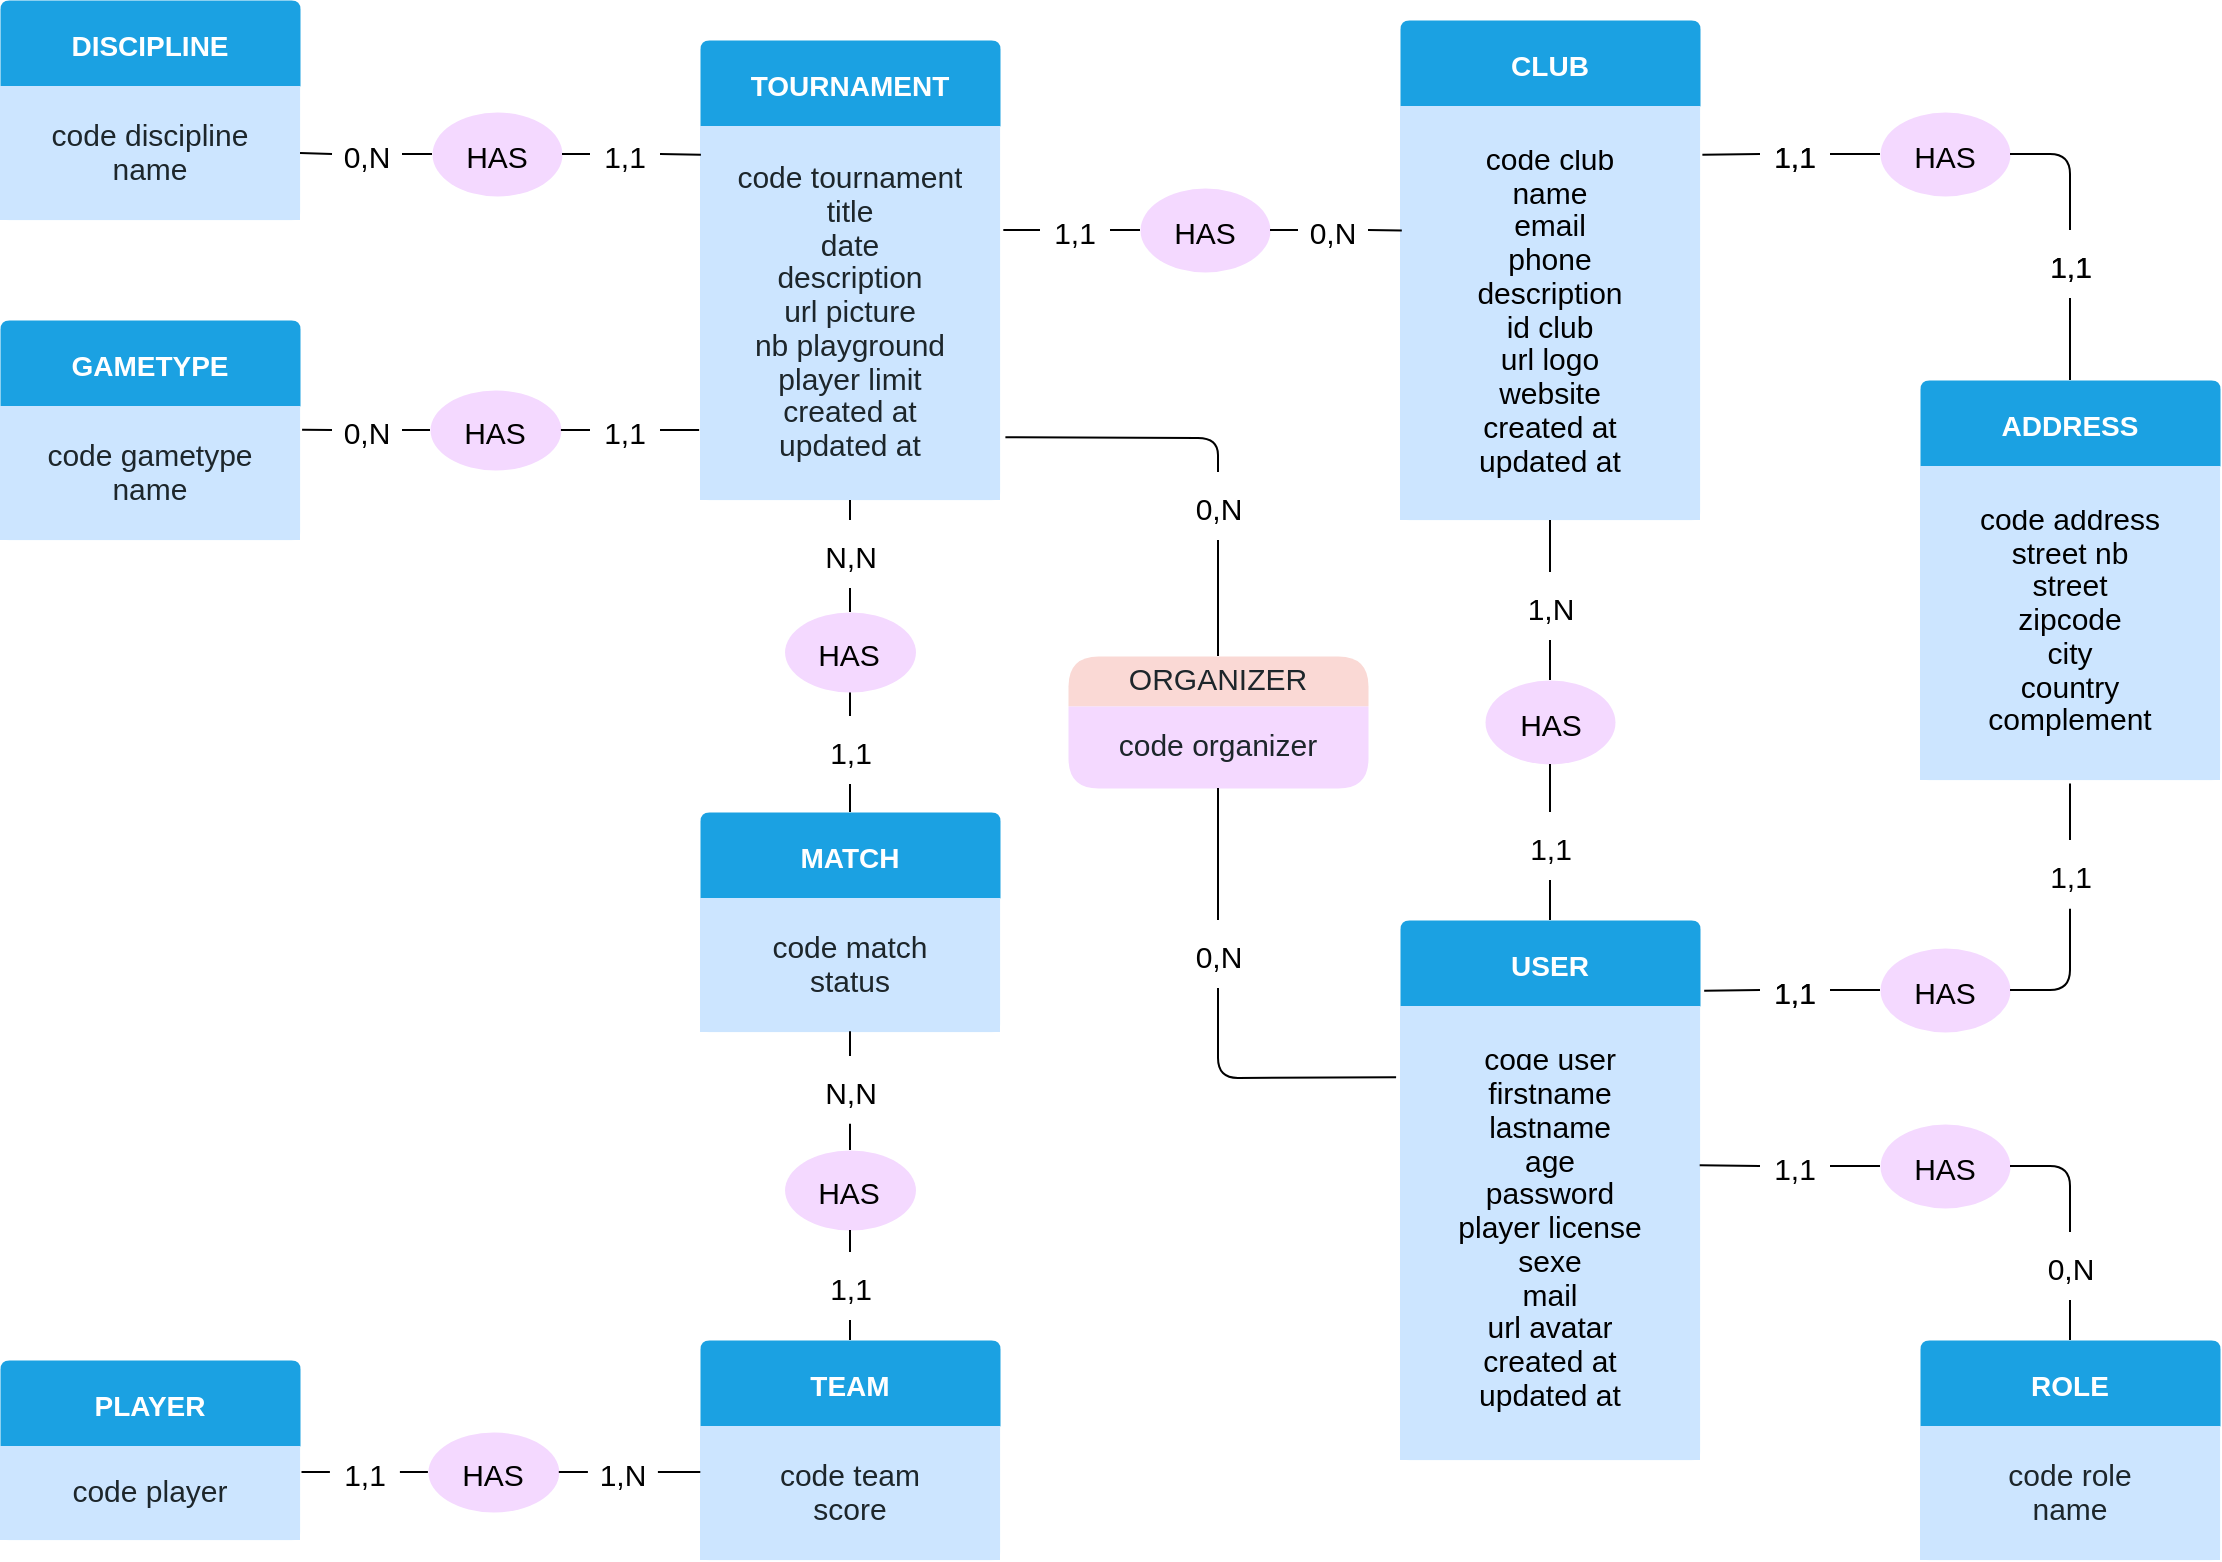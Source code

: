 <mxfile>
    <diagram id="q14IiLRXBmb8PRQ_uYk1" name="Page-1">
        <mxGraphModel dx="990" dy="567" grid="0" gridSize="10" guides="1" tooltips="1" connect="1" arrows="1" fold="1" page="1" pageScale="1" pageWidth="1169" pageHeight="827" background="#ffffff" math="0" shadow="0">
            <root>
                <mxCell id="0"/>
                <mxCell id="1" parent="0"/>
                <mxCell id="17" value="&lt;font style=&quot;font-size: 14px&quot;&gt;TOURNAMENT&lt;/font&gt;" style="html=1;overflow=block;blockSpacing=1;swimlane;childLayout=stackLayout;horizontal=1;horizontalStack=0;resizeParent=1;resizeParentMax=0;resizeLast=0;collapsible=0;marginBottom=0;swimlaneFillColor=#F5FBFF;startSize=43;whiteSpace=wrap;fontSize=18.5;fontStyle=1;align=center;spacing=0;strokeOpacity=100;rounded=1;absoluteArcSize=1;arcSize=9;strokeWidth=2.3;fillColor=#1ba1e2;fontColor=#ffffff;strokeColor=none;" parent="1" vertex="1">
                    <mxGeometry x="380" y="44" width="150" height="230" as="geometry"/>
                </mxCell>
                <mxCell id="18" value="&lt;div style=&quot;display: flex ; justify-content: center ; align-items: baseline ; line-height: 1.25 ; margin-top: -2px ; font-size: 15px&quot;&gt;&lt;span style=&quot;color: rgb(29 , 38 , 43)&quot;&gt;&lt;font style=&quot;font-size: 15px&quot;&gt;code tournament&lt;br&gt;&lt;/font&gt;&lt;/span&gt;&lt;/div&gt;&lt;div style=&quot;display: flex ; justify-content: center ; align-items: baseline ; line-height: 1.25 ; margin-top: -2px ; font-size: 15px&quot;&gt;&lt;span&gt;&lt;span style=&quot;color: rgb(29 , 38 , 43)&quot;&gt;&lt;font style=&quot;font-size: 15px&quot;&gt;title&lt;br&gt;&lt;/font&gt;&lt;/span&gt;&lt;/span&gt;&lt;/div&gt;&lt;div style=&quot;display: flex ; justify-content: center ; align-items: baseline ; line-height: 1.25 ; margin-top: -2px ; font-size: 15px&quot;&gt;&lt;span&gt;&lt;span style=&quot;color: rgb(29 , 38 , 43)&quot;&gt;&lt;font style=&quot;font-size: 15px&quot;&gt;date&lt;br&gt;&lt;/font&gt;&lt;/span&gt;&lt;/span&gt;&lt;/div&gt;&lt;div style=&quot;display: flex ; justify-content: center ; align-items: baseline ; line-height: 1.25 ; margin-top: -2px ; font-size: 15px&quot;&gt;&lt;span&gt;&lt;span style=&quot;color: rgb(29 , 38 , 43)&quot;&gt;&lt;font style=&quot;font-size: 15px&quot;&gt;description&lt;br&gt;&lt;/font&gt;&lt;/span&gt;&lt;/span&gt;&lt;/div&gt;&lt;div style=&quot;display: flex ; justify-content: center ; align-items: baseline ; line-height: 1.25 ; margin-top: -2px ; font-size: 15px&quot;&gt;&lt;span&gt;&lt;span style=&quot;color: rgb(29 , 38 , 43)&quot;&gt;&lt;font style=&quot;font-size: 15px&quot;&gt;url picture&lt;br&gt;&lt;/font&gt;&lt;/span&gt;&lt;/span&gt;&lt;/div&gt;&lt;div style=&quot;display: flex ; justify-content: center ; align-items: baseline ; line-height: 1.25 ; margin-top: -2px ; font-size: 15px&quot;&gt;&lt;span&gt;&lt;span style=&quot;color: rgb(29 , 38 , 43)&quot;&gt;&lt;font style=&quot;font-size: 15px&quot;&gt;nb playground&lt;br&gt;&lt;/font&gt;&lt;/span&gt;&lt;/span&gt;&lt;/div&gt;&lt;div style=&quot;display: flex ; justify-content: center ; align-items: baseline ; line-height: 1.25 ; margin-top: -2px ; font-size: 15px&quot;&gt;&lt;span&gt;&lt;span style=&quot;color: rgb(29 , 38 , 43)&quot;&gt;&lt;font style=&quot;font-size: 15px&quot;&gt;player limit&lt;br&gt;&lt;/font&gt;&lt;/span&gt;&lt;/span&gt;&lt;/div&gt;&lt;div style=&quot;display: flex ; justify-content: center ; align-items: baseline ; line-height: 1.25 ; margin-top: -2px ; font-size: 15px&quot;&gt;&lt;span&gt;&lt;span style=&quot;color: rgb(29 , 38 , 43)&quot;&gt;&lt;font style=&quot;font-size: 15px&quot;&gt;created at&lt;br&gt;&lt;/font&gt;&lt;/span&gt;&lt;/span&gt;&lt;/div&gt;&lt;div style=&quot;display: flex ; justify-content: center ; align-items: baseline ; line-height: 1.25 ; margin-top: -2px ; font-size: 15px&quot;&gt;&lt;span style=&quot;color: rgb(29 , 38 , 43)&quot;&gt;&lt;font style=&quot;font-size: 15px&quot;&gt;updated at&lt;/font&gt;&lt;/span&gt;&lt;/div&gt;" style="part=1;html=1;resizeHeight=0;verticalAlign=middle;spacingLeft=4;spacingRight=4;overflow=hidden;rotatable=0;points=[[0,0.5],[1,0.5]];portConstraint=eastwest;swimlaneFillColor=#F5FBFF;strokeOpacity=100;whiteSpace=wrap;fontSize=19.3;align=center;fillColor=#cce5ff;strokeColor=none;" parent="17" vertex="1">
                    <mxGeometry y="43" width="150" height="187" as="geometry"/>
                </mxCell>
                <mxCell id="23" value="&lt;font style=&quot;font-size: 14px&quot;&gt;CLUB&lt;/font&gt;" style="html=1;overflow=block;blockSpacing=1;swimlane;childLayout=stackLayout;horizontal=1;horizontalStack=0;resizeParent=1;resizeParentMax=0;resizeLast=0;collapsible=0;marginBottom=0;swimlaneFillColor=#F5FBFF;startSize=43;whiteSpace=wrap;fontSize=18.5;fontStyle=1;align=center;spacing=0;strokeOpacity=100;rounded=1;absoluteArcSize=1;arcSize=9;strokeWidth=2.3;fillColor=#1ba1e2;fontColor=#ffffff;strokeColor=none;" parent="1" vertex="1">
                    <mxGeometry x="730" y="34" width="150" height="250" as="geometry"/>
                </mxCell>
                <mxCell id="24" value="&lt;div style=&quot;display: flex ; justify-content: center ; align-items: baseline ; line-height: 1.25 ; margin-top: -2px ; font-size: 15px&quot;&gt;&lt;span style=&quot;color: rgb(29 , 38 , 43)&quot;&gt;&lt;div style=&quot;color: rgb(240 , 240 , 240) ; display: flex ; justify-content: center ; align-items: baseline ; line-height: 1.25 ; margin-top: -2px&quot;&gt;&lt;span style=&quot;color: rgb(0 , 0 , 0)&quot;&gt;code club&lt;br&gt;&lt;/span&gt;&lt;/div&gt;&lt;div style=&quot;color: rgb(240 , 240 , 240) ; display: flex ; justify-content: center ; align-items: baseline ; line-height: 1.25 ; margin-top: -2px&quot;&gt;&lt;span style=&quot;color: rgb(0 , 0 , 0)&quot;&gt;name&lt;br&gt;&lt;/span&gt;&lt;/div&gt;&lt;div style=&quot;color: rgb(240 , 240 , 240) ; display: flex ; justify-content: center ; align-items: baseline ; line-height: 1.25 ; margin-top: -2px&quot;&gt;&lt;span style=&quot;color: rgb(0 , 0 , 0)&quot;&gt;email&lt;br&gt;&lt;/span&gt;&lt;/div&gt;&lt;div style=&quot;color: rgb(240 , 240 , 240) ; display: flex ; justify-content: center ; align-items: baseline ; line-height: 1.25 ; margin-top: -2px&quot;&gt;&lt;span style=&quot;color: rgb(0 , 0 , 0)&quot;&gt;phone&lt;br&gt;&lt;/span&gt;&lt;/div&gt;&lt;div style=&quot;color: rgb(240 , 240 , 240) ; display: flex ; justify-content: center ; align-items: baseline ; line-height: 1.25 ; margin-top: -2px&quot;&gt;&lt;span style=&quot;color: rgb(0 , 0 , 0)&quot;&gt;description&lt;br&gt;&lt;/span&gt;&lt;/div&gt;&lt;div style=&quot;color: rgb(240 , 240 , 240) ; display: flex ; justify-content: center ; align-items: baseline ; line-height: 1.25 ; margin-top: -2px&quot;&gt;&lt;span style=&quot;color: rgb(0 , 0 , 0)&quot;&gt;id club&lt;br&gt;&lt;/span&gt;&lt;/div&gt;&lt;div style=&quot;color: rgb(240 , 240 , 240) ; display: flex ; justify-content: center ; align-items: baseline ; line-height: 1.25 ; margin-top: -2px&quot;&gt;&lt;span style=&quot;color: rgb(0 , 0 , 0)&quot;&gt;url logo&lt;br&gt;&lt;/span&gt;&lt;/div&gt;&lt;div style=&quot;color: rgb(240 , 240 , 240) ; display: flex ; justify-content: center ; align-items: baseline ; line-height: 1.25 ; margin-top: -2px&quot;&gt;&lt;span style=&quot;color: rgb(0 , 0 , 0)&quot;&gt;website&lt;br&gt;&lt;/span&gt;&lt;/div&gt;&lt;div style=&quot;color: rgb(240 , 240 , 240) ; display: flex ; justify-content: center ; align-items: baseline ; line-height: 1.25 ; margin-top: -2px&quot;&gt;&lt;span style=&quot;color: rgb(0 , 0 , 0)&quot;&gt;created at&lt;br&gt;&lt;/span&gt;&lt;/div&gt;&lt;div style=&quot;color: rgb(240 , 240 , 240) ; display: flex ; justify-content: center ; align-items: baseline ; line-height: 1.25 ; margin-top: -2px&quot;&gt;&lt;span style=&quot;font-size: 15px ; color: rgb(0 , 0 , 0)&quot;&gt;updated at&lt;/span&gt;&lt;/div&gt;&lt;/span&gt;&lt;/div&gt;" style="part=1;html=1;resizeHeight=0;verticalAlign=middle;spacingLeft=4;spacingRight=4;overflow=hidden;rotatable=0;points=[[0,0.5],[1,0.5]];portConstraint=eastwest;swimlaneFillColor=#F5FBFF;strokeOpacity=100;whiteSpace=wrap;fontSize=19.3;align=center;fillColor=#cce5ff;strokeColor=none;" parent="23" vertex="1">
                    <mxGeometry y="43" width="150" height="207" as="geometry"/>
                </mxCell>
                <mxCell id="84" style="edgeStyle=none;html=1;exitX=0.5;exitY=0;exitDx=0;exitDy=0;entryX=0.5;entryY=1.011;entryDx=0;entryDy=0;entryPerimeter=0;fontSize=15;fontColor=#000000;endArrow=none;endFill=0;strokeColor=#000000;startArrow=none;" parent="1" source="89" target="32" edge="1">
                    <mxGeometry relative="1" as="geometry">
                        <Array as="points"/>
                    </mxGeometry>
                </mxCell>
                <mxCell id="27" value="&lt;font style=&quot;font-size: 14px&quot;&gt;USER&lt;/font&gt;" style="html=1;overflow=block;blockSpacing=1;swimlane;childLayout=stackLayout;horizontal=1;horizontalStack=0;resizeParent=1;resizeParentMax=0;resizeLast=0;collapsible=0;marginBottom=0;swimlaneFillColor=#F5FBFF;startSize=43;whiteSpace=wrap;fontSize=18.5;fontStyle=1;align=center;spacing=0;strokeOpacity=100;rounded=1;absoluteArcSize=1;arcSize=9;strokeWidth=2.3;fillColor=#1ba1e2;fontColor=#ffffff;strokeColor=none;verticalAlign=middle;" parent="1" vertex="1">
                    <mxGeometry x="730" y="484" width="150" height="270" as="geometry"/>
                </mxCell>
                <mxCell id="28" value="&lt;div style=&quot;display: flex ; justify-content: center ; align-items: baseline ; line-height: 1.25 ; margin-top: -2px ; font-size: 15px&quot;&gt;&lt;span style=&quot;color: rgb(29 , 38 , 43)&quot;&gt;&lt;div style=&quot;color: rgb(240 , 240 , 240) ; display: flex ; justify-content: center ; align-items: baseline ; line-height: 1.25 ; margin-top: -2px&quot;&gt;&lt;span style=&quot;color: rgb(0 , 0 , 0)&quot;&gt;&lt;div style=&quot;color: rgb(240 , 240 , 240) ; display: flex ; justify-content: center ; align-items: baseline ; line-height: 1.25 ; margin-top: -2px&quot;&gt;&lt;span style=&quot;color: rgb(0 , 0 , 0)&quot;&gt;code user&lt;br&gt;&lt;/span&gt;&lt;/div&gt;&lt;div style=&quot;color: rgb(240 , 240 , 240) ; display: flex ; justify-content: center ; align-items: baseline ; line-height: 1.25 ; margin-top: -2px&quot;&gt;&lt;span style=&quot;color: rgb(0 , 0 , 0)&quot;&gt;firstname&lt;br&gt;&lt;/span&gt;&lt;/div&gt;&lt;div style=&quot;color: rgb(240 , 240 , 240) ; display: flex ; justify-content: center ; align-items: baseline ; line-height: 1.25 ; margin-top: -2px&quot;&gt;&lt;span style=&quot;color: rgb(0 , 0 , 0)&quot;&gt;lastname&lt;br&gt;&lt;/span&gt;&lt;/div&gt;&lt;div style=&quot;color: rgb(240 , 240 , 240) ; display: flex ; justify-content: center ; align-items: baseline ; line-height: 1.25 ; margin-top: -2px&quot;&gt;&lt;span style=&quot;color: rgb(0 , 0 , 0)&quot;&gt;age&lt;br&gt;&lt;/span&gt;&lt;/div&gt;&lt;div style=&quot;color: rgb(240 , 240 , 240) ; display: flex ; justify-content: center ; align-items: baseline ; line-height: 1.25 ; margin-top: -2px&quot;&gt;&lt;span style=&quot;color: rgb(0 , 0 , 0)&quot;&gt;password&lt;br&gt;&lt;/span&gt;&lt;/div&gt;&lt;div style=&quot;color: rgb(240 , 240 , 240) ; display: flex ; justify-content: center ; align-items: baseline ; line-height: 1.25 ; margin-top: -2px&quot;&gt;&lt;span style=&quot;color: rgb(0 , 0 , 0)&quot;&gt;player license&lt;br&gt;&lt;/span&gt;&lt;/div&gt;&lt;div style=&quot;color: rgb(240 , 240 , 240) ; display: flex ; justify-content: center ; align-items: baseline ; line-height: 1.25 ; margin-top: -2px&quot;&gt;&lt;span style=&quot;color: rgb(0 , 0 , 0)&quot;&gt;sexe&lt;br&gt;&lt;/span&gt;&lt;/div&gt;&lt;div style=&quot;color: rgb(240 , 240 , 240) ; display: flex ; justify-content: center ; align-items: baseline ; line-height: 1.25 ; margin-top: -2px&quot;&gt;&lt;span style=&quot;color: rgb(0 , 0 , 0)&quot;&gt;mail&lt;br&gt;&lt;/span&gt;&lt;/div&gt;&lt;div style=&quot;color: rgb(240 , 240 , 240) ; display: flex ; justify-content: center ; align-items: baseline ; line-height: 1.25 ; margin-top: -2px&quot;&gt;&lt;span style=&quot;color: rgb(0 , 0 , 0)&quot;&gt;url avatar&lt;br&gt;&lt;/span&gt;&lt;/div&gt;&lt;div style=&quot;color: rgb(240 , 240 , 240) ; display: flex ; justify-content: center ; align-items: baseline ; line-height: 1.25 ; margin-top: -2px&quot;&gt;&lt;span style=&quot;color: rgb(0 , 0 , 0)&quot;&gt;created at&lt;br&gt;&lt;/span&gt;&lt;/div&gt;&lt;div style=&quot;color: rgb(240 , 240 , 240) ; display: flex ; justify-content: center ; align-items: baseline ; line-height: 1.25 ; margin-top: -2px&quot;&gt;&lt;span style=&quot;color: rgb(0 , 0 , 0)&quot;&gt;updated at&lt;/span&gt;&lt;/div&gt;&lt;/span&gt;&lt;/div&gt;&lt;/span&gt;&lt;/div&gt;" style="part=1;html=1;resizeHeight=0;verticalAlign=middle;spacingLeft=4;spacingRight=4;overflow=hidden;rotatable=0;points=[[0,0.5],[1,0.5]];portConstraint=eastwest;swimlaneFillColor=#F5FBFF;strokeOpacity=100;whiteSpace=wrap;fontSize=19.3;align=center;fillColor=#cce5ff;strokeColor=none;" parent="27" vertex="1">
                    <mxGeometry y="43" width="150" height="227" as="geometry"/>
                </mxCell>
                <mxCell id="33" value="&lt;font style=&quot;font-size: 14px&quot;&gt;GAMETYPE&lt;/font&gt;" style="html=1;overflow=block;blockSpacing=1;swimlane;childLayout=stackLayout;horizontal=1;horizontalStack=0;resizeParent=1;resizeParentMax=0;resizeLast=0;collapsible=0;marginBottom=0;swimlaneFillColor=#F5FBFF;startSize=43;whiteSpace=wrap;fontSize=18.5;fontStyle=1;align=center;spacing=0;strokeOpacity=100;rounded=1;absoluteArcSize=1;arcSize=9;strokeWidth=2.3;fillColor=#1ba1e2;fontColor=#ffffff;strokeColor=none;" parent="1" vertex="1">
                    <mxGeometry x="30" y="184" width="150" height="110" as="geometry"/>
                </mxCell>
                <mxCell id="34" value="&lt;div style=&quot;display: flex ; justify-content: center ; align-items: baseline ; line-height: 1.25 ; margin-top: -2px ; font-size: 15px&quot;&gt;&lt;span style=&quot;color: rgb(29 , 38 , 43)&quot;&gt;&lt;font style=&quot;font-size: 15px&quot;&gt;code gametype&lt;br&gt;&lt;/font&gt;&lt;/span&gt;&lt;/div&gt;&lt;div style=&quot;display: flex ; justify-content: center ; align-items: baseline ; line-height: 1.25 ; margin-top: -2px ; font-size: 15px&quot;&gt;&lt;span&gt;&lt;font color=&quot;#1d262b&quot;&gt;name&lt;/font&gt;&lt;/span&gt;&lt;/div&gt;" style="part=1;html=1;resizeHeight=0;verticalAlign=middle;spacingLeft=4;spacingRight=4;overflow=hidden;rotatable=0;points=[[0,0.5],[1,0.5]];portConstraint=eastwest;swimlaneFillColor=#F5FBFF;strokeOpacity=100;whiteSpace=wrap;fontSize=19.3;align=center;fillColor=#cce5ff;strokeColor=none;" parent="33" vertex="1">
                    <mxGeometry y="43" width="150" height="67" as="geometry"/>
                </mxCell>
                <mxCell id="35" value="&lt;font style=&quot;font-size: 14px&quot;&gt;DISCIPLINE&lt;/font&gt;" style="html=1;overflow=block;blockSpacing=1;swimlane;childLayout=stackLayout;horizontal=1;horizontalStack=0;resizeParent=1;resizeParentMax=0;resizeLast=0;collapsible=0;marginBottom=0;swimlaneFillColor=#F5FBFF;startSize=43;whiteSpace=wrap;fontSize=18.5;fontStyle=1;align=center;spacing=0;strokeOpacity=100;rounded=1;absoluteArcSize=1;arcSize=9;strokeWidth=2.3;fillColor=#1ba1e2;fontColor=#ffffff;strokeColor=none;" parent="1" vertex="1">
                    <mxGeometry x="30" y="24" width="150" height="110" as="geometry"/>
                </mxCell>
                <mxCell id="36" value="&lt;div style=&quot;display: flex ; justify-content: center ; align-items: baseline ; line-height: 1.25 ; margin-top: -2px ; font-size: 15px&quot;&gt;&lt;span style=&quot;color: rgb(29 , 38 , 43)&quot;&gt;&lt;font style=&quot;font-size: 15px&quot;&gt;code discipline&lt;br&gt;&lt;/font&gt;&lt;/span&gt;&lt;/div&gt;&lt;div style=&quot;display: flex ; justify-content: center ; align-items: baseline ; line-height: 1.25 ; margin-top: -2px ; font-size: 15px&quot;&gt;&lt;span&gt;&lt;font color=&quot;#1d262b&quot;&gt;name&lt;/font&gt;&lt;/span&gt;&lt;/div&gt;" style="part=1;html=1;resizeHeight=0;verticalAlign=middle;spacingLeft=4;spacingRight=4;overflow=hidden;rotatable=0;points=[[0,0.5],[1,0.5]];portConstraint=eastwest;swimlaneFillColor=#F5FBFF;strokeOpacity=100;whiteSpace=wrap;fontSize=19.3;align=center;fillColor=#cce5ff;strokeColor=none;" parent="35" vertex="1">
                    <mxGeometry y="43" width="150" height="67" as="geometry"/>
                </mxCell>
                <mxCell id="98" style="edgeStyle=none;html=1;exitX=0.5;exitY=0;exitDx=0;exitDy=0;entryX=0.5;entryY=1;entryDx=0;entryDy=0;fontSize=15;fontColor=#000000;endArrow=none;endFill=0;strokeColor=#000000;" parent="1" source="37" target="96" edge="1">
                    <mxGeometry relative="1" as="geometry"/>
                </mxCell>
                <mxCell id="37" value="&lt;font style=&quot;font-size: 14px&quot;&gt;ROLE&lt;/font&gt;" style="html=1;overflow=block;blockSpacing=1;swimlane;childLayout=stackLayout;horizontal=1;horizontalStack=0;resizeParent=1;resizeParentMax=0;resizeLast=0;collapsible=0;marginBottom=0;swimlaneFillColor=#F5FBFF;startSize=43;whiteSpace=wrap;fontSize=18.5;fontStyle=1;align=center;spacing=0;strokeOpacity=100;rounded=1;absoluteArcSize=1;arcSize=9;strokeWidth=2.3;fillColor=#1ba1e2;fontColor=#ffffff;strokeColor=none;" parent="1" vertex="1">
                    <mxGeometry x="990" y="694" width="150" height="110" as="geometry"/>
                </mxCell>
                <mxCell id="38" value="&lt;div style=&quot;display: flex ; justify-content: center ; align-items: baseline ; line-height: 1.25 ; margin-top: -2px ; font-size: 15px&quot;&gt;&lt;span style=&quot;color: rgb(29 , 38 , 43)&quot;&gt;&lt;font style=&quot;font-size: 15px&quot;&gt;code role&lt;br&gt;&lt;/font&gt;&lt;/span&gt;&lt;/div&gt;&lt;div style=&quot;display: flex ; justify-content: center ; align-items: baseline ; line-height: 1.25 ; margin-top: -2px ; font-size: 15px&quot;&gt;&lt;span&gt;&lt;font color=&quot;#1d262b&quot;&gt;name&lt;/font&gt;&lt;/span&gt;&lt;/div&gt;" style="part=1;html=1;resizeHeight=0;verticalAlign=middle;spacingLeft=4;spacingRight=4;overflow=hidden;rotatable=0;points=[[0,0.5],[1,0.5]];portConstraint=eastwest;swimlaneFillColor=#F5FBFF;strokeOpacity=100;whiteSpace=wrap;fontSize=19.3;align=center;fillColor=#cce5ff;strokeColor=none;" parent="37" vertex="1">
                    <mxGeometry y="43" width="150" height="67" as="geometry"/>
                </mxCell>
                <mxCell id="40" value="&lt;font style=&quot;font-size: 14px&quot;&gt;MATCH&lt;/font&gt;" style="html=1;overflow=block;blockSpacing=1;swimlane;childLayout=stackLayout;horizontal=1;horizontalStack=0;resizeParent=1;resizeParentMax=0;resizeLast=0;collapsible=0;marginBottom=0;swimlaneFillColor=#F5FBFF;startSize=43;whiteSpace=wrap;fontSize=18.5;fontStyle=1;align=center;spacing=0;strokeOpacity=100;rounded=1;absoluteArcSize=1;arcSize=9;strokeWidth=2.3;fillColor=#1ba1e2;fontColor=#ffffff;strokeColor=none;" parent="1" vertex="1">
                    <mxGeometry x="380" y="430" width="150" height="110" as="geometry"/>
                </mxCell>
                <mxCell id="41" value="&lt;div style=&quot;display: flex ; justify-content: center ; align-items: baseline ; line-height: 1.25 ; margin-top: -2px ; font-size: 15px&quot;&gt;&lt;span style=&quot;color: rgb(29 , 38 , 43)&quot;&gt;&lt;font style=&quot;font-size: 15px&quot;&gt;code match&lt;br&gt;&lt;/font&gt;&lt;/span&gt;&lt;/div&gt;&lt;div style=&quot;display: flex ; justify-content: center ; align-items: baseline ; line-height: 1.25 ; margin-top: -2px ; font-size: 15px&quot;&gt;&lt;span&gt;&lt;font color=&quot;#1d262b&quot;&gt;status&lt;/font&gt;&lt;/span&gt;&lt;/div&gt;" style="part=1;html=1;resizeHeight=0;verticalAlign=middle;spacingLeft=4;spacingRight=4;overflow=hidden;rotatable=0;points=[[0,0.5],[1,0.5]];portConstraint=eastwest;swimlaneFillColor=#F5FBFF;strokeOpacity=100;whiteSpace=wrap;fontSize=19.3;align=center;fillColor=#cce5ff;strokeColor=none;" parent="40" vertex="1">
                    <mxGeometry y="43" width="150" height="67" as="geometry"/>
                </mxCell>
                <mxCell id="42" value="&lt;font style=&quot;font-size: 14px&quot;&gt;TEAM&lt;/font&gt;" style="html=1;overflow=block;blockSpacing=1;swimlane;childLayout=stackLayout;horizontal=1;horizontalStack=0;resizeParent=1;resizeParentMax=0;resizeLast=0;collapsible=0;marginBottom=0;swimlaneFillColor=#F5FBFF;startSize=43;whiteSpace=wrap;fontSize=18.5;fontStyle=1;align=center;spacing=0;strokeOpacity=100;rounded=1;absoluteArcSize=1;arcSize=9;strokeWidth=2.3;fillColor=#1ba1e2;fontColor=#ffffff;strokeColor=none;" parent="1" vertex="1">
                    <mxGeometry x="380" y="694" width="150" height="110" as="geometry"/>
                </mxCell>
                <mxCell id="43" value="&lt;div style=&quot;display: flex ; justify-content: center ; align-items: baseline ; line-height: 1.25 ; margin-top: -2px ; font-size: 15px&quot;&gt;&lt;span style=&quot;color: rgb(29 , 38 , 43)&quot;&gt;&lt;font style=&quot;font-size: 15px&quot;&gt;code team&lt;br&gt;&lt;/font&gt;&lt;/span&gt;&lt;/div&gt;&lt;div style=&quot;display: flex ; justify-content: center ; align-items: baseline ; line-height: 1.25 ; margin-top: -2px ; font-size: 15px&quot;&gt;&lt;span&gt;&lt;font color=&quot;#1d262b&quot;&gt;score&lt;/font&gt;&lt;/span&gt;&lt;/div&gt;" style="part=1;html=1;resizeHeight=0;verticalAlign=middle;spacingLeft=4;spacingRight=4;overflow=hidden;rotatable=0;points=[[0,0.5],[1,0.5]];portConstraint=eastwest;swimlaneFillColor=#F5FBFF;strokeOpacity=100;whiteSpace=wrap;fontSize=19.3;align=center;fillColor=#cce5ff;strokeColor=none;" parent="42" vertex="1">
                    <mxGeometry y="43" width="150" height="67" as="geometry"/>
                </mxCell>
                <mxCell id="44" value="&lt;font style=&quot;font-size: 14px&quot;&gt;PLAYER&lt;/font&gt;" style="html=1;overflow=block;blockSpacing=1;swimlane;childLayout=stackLayout;horizontal=1;horizontalStack=0;resizeParent=1;resizeParentMax=0;resizeLast=0;collapsible=0;marginBottom=0;swimlaneFillColor=#F5FBFF;startSize=43;whiteSpace=wrap;fontSize=18.5;fontStyle=1;align=center;spacing=0;strokeOpacity=100;rounded=1;absoluteArcSize=1;arcSize=9;strokeWidth=2.3;fillColor=#1ba1e2;fontColor=#ffffff;strokeColor=none;" parent="1" vertex="1">
                    <mxGeometry x="30" y="704" width="150" height="90" as="geometry"/>
                </mxCell>
                <mxCell id="45" value="&lt;div style=&quot;display: flex ; justify-content: center ; align-items: baseline ; line-height: 1.25 ; margin-top: -2px ; font-size: 15px&quot;&gt;&lt;span style=&quot;color: rgb(29 , 38 , 43)&quot;&gt;&lt;font style=&quot;font-size: 15px&quot;&gt;code player&lt;/font&gt;&lt;/span&gt;&lt;/div&gt;" style="part=1;html=1;resizeHeight=0;verticalAlign=middle;spacingLeft=4;spacingRight=4;overflow=hidden;rotatable=0;points=[[0,0.5],[1,0.5]];portConstraint=eastwest;swimlaneFillColor=#F5FBFF;strokeOpacity=100;whiteSpace=wrap;fontSize=19.3;align=center;fillColor=#cce5ff;strokeColor=none;" parent="44" vertex="1">
                    <mxGeometry y="43" width="150" height="47" as="geometry"/>
                </mxCell>
                <mxCell id="47" style="edgeStyle=none;html=1;exitX=1;exitY=0.5;exitDx=0;exitDy=0;entryX=0.003;entryY=0.077;entryDx=0;entryDy=0;entryPerimeter=0;fontSize=15;fontColor=#000000;startArrow=none;strokeColor=#000000;endArrow=none;endFill=0;" parent="1" source="57" target="18" edge="1">
                    <mxGeometry relative="1" as="geometry"/>
                </mxCell>
                <UserObject label="&lt;font color=&quot;#000000&quot; style=&quot;font-size: 15px&quot;&gt;HAS&lt;/font&gt;" lucidchartObjectId="G_kybPbdynS-" id="46">
                    <mxCell style="html=1;overflow=block;blockSpacing=1;whiteSpace=wrap;ellipse;fontSize=20.2;spacing=3.8;strokeColor=none;strokeOpacity=100;fillOpacity=100;rounded=1;absoluteArcSize=1;arcSize=9;fillColor=#f4d9ff;strokeWidth=2.3;" parent="1" vertex="1">
                        <mxGeometry x="246" y="80" width="65" height="42" as="geometry"/>
                    </mxCell>
                </UserObject>
                <mxCell id="48" value="" style="edgeStyle=none;html=1;exitX=1;exitY=0.5;exitDx=0;exitDy=0;entryX=0;entryY=0.5;entryDx=0;entryDy=0;fontSize=15;fontColor=#000000;endArrow=none;startArrow=none;strokeColor=#000000;" parent="1" source="52" target="46" edge="1">
                    <mxGeometry relative="1" as="geometry">
                        <mxPoint x="180" y="100.5" as="sourcePoint"/>
                        <mxPoint x="380.45" y="101.399" as="targetPoint"/>
                    </mxGeometry>
                </mxCell>
                <mxCell id="49" style="edgeStyle=none;html=1;exitX=1;exitY=0.5;exitDx=0;exitDy=0;entryX=-0.003;entryY=0.813;entryDx=0;entryDy=0;fontSize=15;fontColor=#000000;startArrow=none;entryPerimeter=0;endArrow=none;endFill=0;strokeColor=#000000;" parent="1" source="60" target="18" edge="1">
                    <mxGeometry relative="1" as="geometry">
                        <mxPoint x="380.0" y="239.399" as="targetPoint"/>
                    </mxGeometry>
                </mxCell>
                <UserObject label="&lt;font color=&quot;#000000&quot; style=&quot;font-size: 15px&quot;&gt;HAS&lt;/font&gt;" lucidchartObjectId="G_kybPbdynS-" id="50">
                    <mxCell style="html=1;overflow=block;blockSpacing=1;whiteSpace=wrap;ellipse;fontSize=20.2;spacing=3.8;strokeColor=none;strokeOpacity=100;fillOpacity=100;rounded=1;absoluteArcSize=1;arcSize=9;fillColor=#f4d9ff;strokeWidth=2.3;" parent="1" vertex="1">
                        <mxGeometry x="245" y="219" width="65.45" height="40" as="geometry"/>
                    </mxCell>
                </UserObject>
                <mxCell id="51" value="" style="edgeStyle=none;html=1;exitX=1;exitY=0.5;exitDx=0;exitDy=0;entryX=0;entryY=0.5;entryDx=0;entryDy=0;fontSize=15;fontColor=#000000;endArrow=none;startArrow=none;strokeColor=#000000;" parent="1" source="54" target="50" edge="1">
                    <mxGeometry relative="1" as="geometry">
                        <mxPoint x="179.55" y="238.5" as="sourcePoint"/>
                        <mxPoint x="380.0" y="239.399" as="targetPoint"/>
                    </mxGeometry>
                </mxCell>
                <UserObject label="&lt;font style=&quot;font-size: 15px ; line-height: 1&quot;&gt;0,N&lt;/font&gt;" lucidchartObjectId="3bly9.hPKQTv" id="52">
                    <mxCell style="html=1;overflow=block;blockSpacing=1;whiteSpace=wrap;fontSize=20.2;spacing=3.8;strokeOpacity=0;fillOpacity=100;rounded=1;absoluteArcSize=1;arcSize=9;fillColor=none;strokeWidth=2;align=center;strokeColor=#000000;fontColor=#000000;" parent="1" vertex="1">
                        <mxGeometry x="196" y="84" width="35" height="34" as="geometry"/>
                    </mxCell>
                </UserObject>
                <mxCell id="53" value="" style="edgeStyle=none;html=1;exitX=1;exitY=0.5;exitDx=0;exitDy=0;entryX=0;entryY=0.5;entryDx=0;entryDy=0;fontSize=15;fontColor=#000000;endArrow=none;strokeColor=#000000;" parent="1" source="36" target="52" edge="1">
                    <mxGeometry relative="1" as="geometry">
                        <mxPoint x="180" y="100.5" as="sourcePoint"/>
                        <mxPoint x="246" y="101" as="targetPoint"/>
                    </mxGeometry>
                </mxCell>
                <UserObject label="&lt;font style=&quot;font-size: 15px ; line-height: 1&quot;&gt;0,N&lt;/font&gt;" lucidchartObjectId="3bly9.hPKQTv" id="54">
                    <mxCell style="html=1;overflow=block;blockSpacing=1;whiteSpace=wrap;fontSize=20.2;spacing=3.8;strokeOpacity=0;fillOpacity=100;rounded=1;absoluteArcSize=1;arcSize=9;fillColor=none;strokeWidth=2;align=center;strokeColor=#000000;fontColor=#000000;" parent="1" vertex="1">
                        <mxGeometry x="196" y="222" width="35" height="34" as="geometry"/>
                    </mxCell>
                </UserObject>
                <mxCell id="56" value="" style="edgeStyle=none;html=1;exitX=1.007;exitY=0.177;exitDx=0;exitDy=0;entryX=0;entryY=0.5;entryDx=0;entryDy=0;fontSize=15;fontColor=#000000;endArrow=none;exitPerimeter=0;strokeColor=#000000;" parent="1" source="34" target="54" edge="1">
                    <mxGeometry relative="1" as="geometry">
                        <mxPoint x="179.55" y="238.189" as="sourcePoint"/>
                        <mxPoint x="245.0" y="239" as="targetPoint"/>
                    </mxGeometry>
                </mxCell>
                <UserObject label="&lt;font style=&quot;font-size: 15px ; line-height: 1&quot;&gt;1,1&lt;/font&gt;" lucidchartObjectId="3bly9.hPKQTv" id="57">
                    <mxCell style="html=1;overflow=block;blockSpacing=1;whiteSpace=wrap;fontSize=20.2;spacing=3.8;strokeOpacity=0;fillOpacity=100;rounded=1;absoluteArcSize=1;arcSize=9;fillColor=none;strokeWidth=2;align=center;strokeColor=#000000;fontColor=#000000;" parent="1" vertex="1">
                        <mxGeometry x="325" y="84" width="35" height="34" as="geometry"/>
                    </mxCell>
                </UserObject>
                <mxCell id="58" value="" style="edgeStyle=none;html=1;exitX=1;exitY=0.5;exitDx=0;exitDy=0;entryX=0;entryY=0.5;entryDx=0;entryDy=0;fontSize=15;fontColor=#000000;startArrow=none;endArrow=none;strokeColor=#000000;" parent="1" source="46" target="57" edge="1">
                    <mxGeometry relative="1" as="geometry">
                        <mxPoint x="311.0" y="101" as="sourcePoint"/>
                        <mxPoint x="380.45" y="101.399" as="targetPoint"/>
                    </mxGeometry>
                </mxCell>
                <UserObject label="&lt;font style=&quot;font-size: 15px ; line-height: 1&quot;&gt;1,1&lt;/font&gt;" lucidchartObjectId="3bly9.hPKQTv" id="60">
                    <mxCell style="html=1;overflow=block;blockSpacing=1;whiteSpace=wrap;fontSize=20.2;spacing=3.8;strokeOpacity=0;fillOpacity=100;rounded=1;absoluteArcSize=1;arcSize=9;fillColor=none;strokeWidth=2;align=center;strokeColor=#000000;fontColor=#000000;" parent="1" vertex="1">
                        <mxGeometry x="325" y="222" width="35" height="34" as="geometry"/>
                    </mxCell>
                </UserObject>
                <mxCell id="61" value="" style="edgeStyle=none;html=1;exitX=1;exitY=0.5;exitDx=0;exitDy=0;entryX=0;entryY=0.5;entryDx=0;entryDy=0;fontSize=15;fontColor=#000000;startArrow=none;endArrow=none;strokeColor=#000000;" parent="1" source="50" target="60" edge="1">
                    <mxGeometry relative="1" as="geometry">
                        <mxPoint x="379.55" y="239.031" as="targetPoint"/>
                        <mxPoint x="310.45" y="239" as="sourcePoint"/>
                    </mxGeometry>
                </mxCell>
                <mxCell id="62" style="edgeStyle=none;html=1;exitX=1;exitY=0.5;exitDx=0;exitDy=0;entryX=0.006;entryY=0.301;entryDx=0;entryDy=0;fontSize=15;fontColor=#000000;startArrow=none;strokeColor=#000000;endArrow=none;endFill=0;entryPerimeter=0;" parent="1" source="67" target="24" edge="1">
                    <mxGeometry relative="1" as="geometry">
                        <mxPoint x="730" y="163.399" as="targetPoint"/>
                    </mxGeometry>
                </mxCell>
                <UserObject label="&lt;font color=&quot;#000000&quot; style=&quot;font-size: 15px&quot;&gt;HAS&lt;/font&gt;" lucidchartObjectId="G_kybPbdynS-" id="63">
                    <mxCell style="html=1;overflow=block;blockSpacing=1;whiteSpace=wrap;ellipse;fontSize=20.2;spacing=3.8;strokeColor=none;strokeOpacity=100;fillOpacity=100;rounded=1;absoluteArcSize=1;arcSize=9;fillColor=#f4d9ff;strokeWidth=2.3;" parent="1" vertex="1">
                        <mxGeometry x="600" y="118" width="65" height="42" as="geometry"/>
                    </mxCell>
                </UserObject>
                <mxCell id="64" value="" style="edgeStyle=none;html=1;exitX=1;exitY=0.5;exitDx=0;exitDy=0;entryX=0;entryY=0.5;entryDx=0;entryDy=0;fontSize=15;fontColor=#000000;endArrow=none;startArrow=none;strokeColor=#000000;" parent="1" source="65" target="63" edge="1">
                    <mxGeometry relative="1" as="geometry">
                        <mxPoint x="534" y="138.5" as="sourcePoint"/>
                        <mxPoint x="734.45" y="139.399" as="targetPoint"/>
                    </mxGeometry>
                </mxCell>
                <UserObject label="&lt;font style=&quot;font-size: 15px ; line-height: 1&quot;&gt;1,1&lt;/font&gt;" lucidchartObjectId="3bly9.hPKQTv" id="65">
                    <mxCell style="html=1;overflow=block;blockSpacing=1;whiteSpace=wrap;fontSize=20.2;spacing=3.8;strokeOpacity=0;fillOpacity=100;rounded=1;absoluteArcSize=1;arcSize=9;fillColor=none;strokeWidth=2;align=center;strokeColor=#000000;fontColor=#000000;" parent="1" vertex="1">
                        <mxGeometry x="550" y="122" width="35" height="34" as="geometry"/>
                    </mxCell>
                </UserObject>
                <mxCell id="66" value="" style="edgeStyle=none;html=1;exitX=1.011;exitY=0.278;exitDx=0;exitDy=0;entryX=0;entryY=0.5;entryDx=0;entryDy=0;fontSize=15;fontColor=#000000;endArrow=none;exitPerimeter=0;strokeColor=#000000;" parent="1" source="18" target="65" edge="1">
                    <mxGeometry relative="1" as="geometry">
                        <mxPoint x="529.55" y="162.5" as="sourcePoint"/>
                        <mxPoint x="595.55" y="163" as="targetPoint"/>
                    </mxGeometry>
                </mxCell>
                <UserObject label="&lt;font style=&quot;font-size: 15px ; line-height: 1&quot;&gt;0,N&lt;/font&gt;" lucidchartObjectId="3bly9.hPKQTv" id="67">
                    <mxCell style="html=1;overflow=block;blockSpacing=1;whiteSpace=wrap;fontSize=20.2;spacing=3.8;strokeOpacity=0;fillOpacity=100;rounded=1;absoluteArcSize=1;arcSize=9;fillColor=none;strokeWidth=2;align=center;strokeColor=#000000;fontColor=#000000;" parent="1" vertex="1">
                        <mxGeometry x="679" y="122" width="35" height="34" as="geometry"/>
                    </mxCell>
                </UserObject>
                <mxCell id="68" value="" style="edgeStyle=none;html=1;exitX=1;exitY=0.5;exitDx=0;exitDy=0;entryX=0;entryY=0.5;entryDx=0;entryDy=0;fontSize=15;fontColor=#000000;startArrow=none;endArrow=none;strokeColor=#000000;" parent="1" source="63" target="67" edge="1">
                    <mxGeometry relative="1" as="geometry">
                        <mxPoint x="665.0" y="139" as="sourcePoint"/>
                        <mxPoint x="734.45" y="139.399" as="targetPoint"/>
                    </mxGeometry>
                </mxCell>
                <mxCell id="31" value="&lt;font style=&quot;font-size: 14px&quot;&gt;ADDRESS&lt;/font&gt;" style="html=1;overflow=block;blockSpacing=1;swimlane;childLayout=stackLayout;horizontal=1;horizontalStack=0;resizeParent=1;resizeParentMax=0;resizeLast=0;collapsible=0;marginBottom=0;swimlaneFillColor=#F5FBFF;startSize=43;whiteSpace=wrap;fontSize=18.5;fontStyle=1;align=center;spacing=0;strokeOpacity=100;rounded=1;absoluteArcSize=1;arcSize=9;strokeWidth=2.3;fillColor=#1ba1e2;fontColor=#ffffff;strokeColor=none;" parent="1" vertex="1">
                    <mxGeometry x="990" y="214" width="150" height="200" as="geometry"/>
                </mxCell>
                <mxCell id="32" value="&lt;div style=&quot;display: flex ; justify-content: center ; align-items: baseline ; line-height: 1.25 ; margin-top: -2px ; font-size: 15px&quot;&gt;&lt;span style=&quot;color: rgb(29 , 38 , 43)&quot;&gt;&lt;div style=&quot;color: rgb(240 , 240 , 240) ; display: flex ; justify-content: center ; align-items: baseline ; line-height: 1.25 ; margin-top: -2px&quot;&gt;&lt;span style=&quot;color: rgb(0 , 0 , 0)&quot;&gt;code address&lt;br&gt;&lt;/span&gt;&lt;/div&gt;&lt;div style=&quot;color: rgb(240 , 240 , 240) ; display: flex ; justify-content: center ; align-items: baseline ; line-height: 1.25 ; margin-top: -2px&quot;&gt;&lt;span style=&quot;color: rgb(0 , 0 , 0)&quot;&gt;street nb&lt;br&gt;&lt;/span&gt;&lt;/div&gt;&lt;div style=&quot;color: rgb(240 , 240 , 240) ; display: flex ; justify-content: center ; align-items: baseline ; line-height: 1.25 ; margin-top: -2px&quot;&gt;&lt;span style=&quot;color: rgb(0 , 0 , 0)&quot;&gt;street&lt;br&gt;&lt;/span&gt;&lt;/div&gt;&lt;div style=&quot;color: rgb(240 , 240 , 240) ; display: flex ; justify-content: center ; align-items: baseline ; line-height: 1.25 ; margin-top: -2px&quot;&gt;&lt;span style=&quot;color: rgb(0 , 0 , 0)&quot;&gt;zipcode&lt;br&gt;&lt;/span&gt;&lt;/div&gt;&lt;div style=&quot;color: rgb(240 , 240 , 240) ; display: flex ; justify-content: center ; align-items: baseline ; line-height: 1.25 ; margin-top: -2px&quot;&gt;&lt;span style=&quot;color: rgb(0 , 0 , 0)&quot;&gt;city&lt;br&gt;&lt;/span&gt;&lt;/div&gt;&lt;div style=&quot;color: rgb(240 , 240 , 240) ; display: flex ; justify-content: center ; align-items: baseline ; line-height: 1.25 ; margin-top: -2px&quot;&gt;&lt;span style=&quot;color: rgb(0 , 0 , 0)&quot;&gt;country&lt;br&gt;&lt;/span&gt;&lt;/div&gt;&lt;div style=&quot;color: rgb(240 , 240 , 240) ; display: flex ; justify-content: center ; align-items: baseline ; line-height: 1.25 ; margin-top: -2px&quot;&gt;&lt;span style=&quot;color: rgb(0 , 0 , 0)&quot;&gt;complement&lt;/span&gt;&lt;/div&gt;&lt;/span&gt;&lt;/div&gt;" style="part=1;html=1;resizeHeight=0;verticalAlign=middle;spacingLeft=4;spacingRight=4;overflow=hidden;rotatable=0;points=[[0,0.5],[1,0.5]];portConstraint=eastwest;swimlaneFillColor=#F5FBFF;strokeOpacity=100;whiteSpace=wrap;fontSize=19.3;align=center;fillColor=#cce5ff;strokeColor=none;" parent="31" vertex="1">
                    <mxGeometry y="43" width="150" height="157" as="geometry"/>
                </mxCell>
                <mxCell id="70" style="edgeStyle=none;html=1;exitX=0.5;exitY=0;exitDx=0;exitDy=0;fontSize=15;fontColor=#000000;endArrow=none;endFill=0;strokeColor=#000000;startArrow=none;" parent="1" source="72" edge="1">
                    <mxGeometry relative="1" as="geometry">
                        <mxPoint x="805" y="284" as="targetPoint"/>
                    </mxGeometry>
                </mxCell>
                <mxCell id="71" style="edgeStyle=none;html=1;exitX=0.5;exitY=1;exitDx=0;exitDy=0;entryX=0.5;entryY=0;entryDx=0;entryDy=0;fontSize=15;fontColor=#000000;endArrow=none;endFill=0;strokeColor=#000000;startArrow=none;" parent="1" source="74" target="27" edge="1">
                    <mxGeometry relative="1" as="geometry"/>
                </mxCell>
                <UserObject label="&lt;font color=&quot;#000000&quot; style=&quot;font-size: 15px&quot;&gt;HAS&lt;/font&gt;" lucidchartObjectId="G_kybPbdynS-" id="69">
                    <mxCell style="html=1;overflow=block;blockSpacing=1;whiteSpace=wrap;ellipse;fontSize=20.2;spacing=3.8;strokeColor=none;strokeOpacity=100;fillOpacity=100;rounded=1;absoluteArcSize=1;arcSize=9;fillColor=#f4d9ff;strokeWidth=2.3;" parent="1" vertex="1">
                        <mxGeometry x="772.5" y="364" width="65" height="42" as="geometry"/>
                    </mxCell>
                </UserObject>
                <UserObject label="&lt;font style=&quot;font-size: 15px ; line-height: 1&quot;&gt;1,N&lt;/font&gt;" lucidchartObjectId="3bly9.hPKQTv" id="72">
                    <mxCell style="html=1;overflow=block;blockSpacing=1;whiteSpace=wrap;fontSize=20.2;spacing=3.8;strokeOpacity=0;fillOpacity=100;rounded=1;absoluteArcSize=1;arcSize=9;fillColor=none;strokeWidth=2;align=center;strokeColor=#000000;fontColor=#000000;" parent="1" vertex="1">
                        <mxGeometry x="787.5" y="310" width="35" height="34" as="geometry"/>
                    </mxCell>
                </UserObject>
                <mxCell id="73" value="" style="edgeStyle=none;html=1;exitX=0.5;exitY=0;exitDx=0;exitDy=0;fontSize=15;fontColor=#000000;endArrow=none;endFill=0;strokeColor=#000000;" parent="1" source="69" target="72" edge="1">
                    <mxGeometry relative="1" as="geometry">
                        <mxPoint x="805" y="354" as="sourcePoint"/>
                        <mxPoint x="805" y="284" as="targetPoint"/>
                    </mxGeometry>
                </mxCell>
                <UserObject label="&lt;font style=&quot;font-size: 15px ; line-height: 1&quot;&gt;1,1&lt;/font&gt;" lucidchartObjectId="3bly9.hPKQTv" id="74">
                    <mxCell style="html=1;overflow=block;blockSpacing=1;whiteSpace=wrap;fontSize=20.2;spacing=3.8;strokeOpacity=0;fillOpacity=100;rounded=1;absoluteArcSize=1;arcSize=9;fillColor=none;strokeWidth=2;align=center;strokeColor=#000000;fontColor=#000000;" parent="1" vertex="1">
                        <mxGeometry x="787.5" y="430" width="35" height="34" as="geometry"/>
                    </mxCell>
                </UserObject>
                <mxCell id="75" value="" style="edgeStyle=none;html=1;exitX=0.5;exitY=1;exitDx=0;exitDy=0;entryX=0.5;entryY=0;entryDx=0;entryDy=0;fontSize=15;fontColor=#000000;endArrow=none;endFill=0;strokeColor=#000000;" parent="1" source="69" target="74" edge="1">
                    <mxGeometry relative="1" as="geometry">
                        <mxPoint x="805" y="396.0" as="sourcePoint"/>
                        <mxPoint x="805" y="484.0" as="targetPoint"/>
                    </mxGeometry>
                </mxCell>
                <mxCell id="78" style="edgeStyle=none;html=1;exitX=0;exitY=0.5;exitDx=0;exitDy=0;entryX=1.008;entryY=0.118;entryDx=0;entryDy=0;fontSize=15;fontColor=#000000;endArrow=none;endFill=0;strokeColor=#000000;startArrow=none;entryPerimeter=0;" parent="1" source="77" target="24" edge="1">
                    <mxGeometry relative="1" as="geometry"/>
                </mxCell>
                <UserObject label="&lt;font color=&quot;#000000&quot; style=&quot;font-size: 15px&quot;&gt;HAS&lt;/font&gt;" lucidchartObjectId="G_kybPbdynS-" id="76">
                    <mxCell style="html=1;overflow=block;blockSpacing=1;whiteSpace=wrap;ellipse;fontSize=20.2;spacing=3.8;strokeColor=none;strokeOpacity=100;fillOpacity=100;rounded=1;absoluteArcSize=1;arcSize=9;fillColor=#f4d9ff;strokeWidth=2.3;" parent="1" vertex="1">
                        <mxGeometry x="970" y="80" width="65" height="42" as="geometry"/>
                    </mxCell>
                </UserObject>
                <UserObject label="&lt;font style=&quot;font-size: 15px ; line-height: 1&quot;&gt;1,1&lt;/font&gt;" lucidchartObjectId="3bly9.hPKQTv" id="77">
                    <mxCell style="html=1;overflow=block;blockSpacing=1;whiteSpace=wrap;fontSize=20.2;spacing=3.8;strokeOpacity=0;fillOpacity=100;rounded=1;absoluteArcSize=1;arcSize=9;fillColor=none;strokeWidth=2;align=center;strokeColor=#000000;" parent="1" vertex="1">
                        <mxGeometry x="910" y="84" width="35" height="34" as="geometry"/>
                    </mxCell>
                </UserObject>
                <mxCell id="80" value="" style="edgeStyle=none;html=1;exitX=0;exitY=0.5;exitDx=0;exitDy=0;entryX=1;entryY=0.5;entryDx=0;entryDy=0;fontSize=15;fontColor=#000000;endArrow=none;endFill=0;strokeColor=#000000;" parent="1" source="76" target="77" edge="1">
                    <mxGeometry relative="1" as="geometry">
                        <mxPoint x="970.0" y="101" as="sourcePoint"/>
                        <mxPoint x="880" y="100.5" as="targetPoint"/>
                    </mxGeometry>
                </mxCell>
                <mxCell id="83" style="edgeStyle=none;html=1;exitX=0.5;exitY=1;exitDx=0;exitDy=0;entryX=0.5;entryY=0;entryDx=0;entryDy=0;fontSize=15;fontColor=#000000;endArrow=none;endFill=0;strokeColor=#000000;" parent="1" source="81" target="31" edge="1">
                    <mxGeometry relative="1" as="geometry"/>
                </mxCell>
                <UserObject label="&lt;font style=&quot;font-size: 15px ; line-height: 1&quot;&gt;1,1&lt;/font&gt;" lucidchartObjectId="3bly9.hPKQTv" id="81">
                    <mxCell style="html=1;overflow=block;blockSpacing=1;whiteSpace=wrap;fontSize=20.2;spacing=3.8;strokeOpacity=0;fillOpacity=100;rounded=1;absoluteArcSize=1;arcSize=9;fillColor=none;strokeWidth=2;align=center;strokeColor=#000000;" parent="1" vertex="1">
                        <mxGeometry x="1047.5" y="139" width="35" height="34" as="geometry"/>
                    </mxCell>
                </UserObject>
                <mxCell id="82" value="" style="edgeStyle=none;html=1;exitX=1;exitY=0.5;exitDx=0;exitDy=0;entryX=0.5;entryY=0;entryDx=0;entryDy=0;fontSize=15;fontColor=#000000;endArrow=none;endFill=0;strokeColor=#000000;" parent="1" source="76" target="81" edge="1">
                    <mxGeometry relative="1" as="geometry">
                        <mxPoint x="1035.0" y="101" as="sourcePoint"/>
                        <mxPoint x="1065" y="214" as="targetPoint"/>
                        <Array as="points">
                            <mxPoint x="1065" y="101"/>
                        </Array>
                    </mxGeometry>
                </mxCell>
                <UserObject label="&lt;font color=&quot;#000000&quot; style=&quot;font-size: 15px&quot;&gt;HAS&lt;/font&gt;" lucidchartObjectId="G_kybPbdynS-" id="85">
                    <mxCell style="html=1;overflow=block;blockSpacing=1;whiteSpace=wrap;ellipse;fontSize=20.2;spacing=3.8;strokeColor=none;strokeOpacity=100;fillOpacity=100;rounded=1;absoluteArcSize=1;arcSize=9;fillColor=#f4d9ff;strokeWidth=2.3;" parent="1" vertex="1">
                        <mxGeometry x="970" y="498" width="65" height="42" as="geometry"/>
                    </mxCell>
                </UserObject>
                <mxCell id="86" value="" style="edgeStyle=none;html=1;exitX=1;exitY=0.5;exitDx=0;exitDy=0;entryX=0;entryY=0.5;entryDx=0;entryDy=0;fontSize=15;fontColor=#000000;endArrow=none;endFill=0;strokeColor=#000000;startArrow=none;" parent="1" source="87" target="85" edge="1">
                    <mxGeometry relative="1" as="geometry">
                        <mxPoint x="880" y="519" as="sourcePoint"/>
                        <mxPoint x="1065" y="395.727" as="targetPoint"/>
                        <Array as="points"/>
                    </mxGeometry>
                </mxCell>
                <UserObject label="&lt;font style=&quot;font-size: 15px ; line-height: 1&quot;&gt;1,1&lt;/font&gt;" lucidchartObjectId="3bly9.hPKQTv" id="87">
                    <mxCell style="html=1;overflow=block;blockSpacing=1;whiteSpace=wrap;fontSize=20.2;spacing=3.8;strokeOpacity=0;fillOpacity=100;rounded=1;absoluteArcSize=1;arcSize=9;fillColor=none;strokeWidth=2;align=center;strokeColor=#000000;" parent="1" vertex="1">
                        <mxGeometry x="910" y="502" width="35" height="34" as="geometry"/>
                    </mxCell>
                </UserObject>
                <mxCell id="88" value="" style="edgeStyle=none;html=1;entryX=0;entryY=0.5;entryDx=0;entryDy=0;fontSize=15;fontColor=#000000;endArrow=none;endFill=0;strokeColor=#000000;exitX=1.014;exitY=0.131;exitDx=0;exitDy=0;exitPerimeter=0;" parent="1" source="27" target="87" edge="1">
                    <mxGeometry relative="1" as="geometry">
                        <mxPoint x="890" y="624" as="sourcePoint"/>
                        <mxPoint x="970.0" y="619" as="targetPoint"/>
                        <Array as="points"/>
                    </mxGeometry>
                </mxCell>
                <UserObject label="&lt;font style=&quot;font-size: 15px ; line-height: 1&quot;&gt;1,1&lt;/font&gt;" lucidchartObjectId="3bly9.hPKQTv" id="89">
                    <mxCell style="html=1;overflow=block;blockSpacing=1;whiteSpace=wrap;fontSize=20.2;spacing=3.8;strokeOpacity=0;fillOpacity=100;rounded=1;absoluteArcSize=1;arcSize=9;fillColor=none;strokeWidth=2;align=center;strokeColor=#000000;fontColor=#000000;" parent="1" vertex="1">
                        <mxGeometry x="1047.5" y="444" width="35" height="34" as="geometry"/>
                    </mxCell>
                </UserObject>
                <mxCell id="90" value="" style="edgeStyle=none;html=1;exitX=1;exitY=0.5;exitDx=0;exitDy=0;entryX=0.5;entryY=1.011;entryDx=0;entryDy=0;entryPerimeter=0;fontSize=15;fontColor=#000000;endArrow=none;endFill=0;strokeColor=#000000;startArrow=none;" parent="1" source="85" target="89" edge="1">
                    <mxGeometry relative="1" as="geometry">
                        <mxPoint x="1035.0" y="529" as="sourcePoint"/>
                        <mxPoint x="1065" y="405.727" as="targetPoint"/>
                        <Array as="points">
                            <mxPoint x="1065" y="519"/>
                        </Array>
                    </mxGeometry>
                </mxCell>
                <UserObject label="&lt;font color=&quot;#000000&quot; style=&quot;font-size: 15px&quot;&gt;HAS&lt;/font&gt;" lucidchartObjectId="G_kybPbdynS-" id="92">
                    <mxCell style="html=1;overflow=block;blockSpacing=1;whiteSpace=wrap;ellipse;fontSize=20.2;spacing=3.8;strokeColor=none;strokeOpacity=100;fillOpacity=100;rounded=1;absoluteArcSize=1;arcSize=9;fillColor=#f4d9ff;strokeWidth=2.3;" parent="1" vertex="1">
                        <mxGeometry x="970" y="586" width="65" height="42" as="geometry"/>
                    </mxCell>
                </UserObject>
                <mxCell id="93" value="" style="edgeStyle=none;html=1;exitX=1;exitY=0.5;exitDx=0;exitDy=0;entryX=0;entryY=0.5;entryDx=0;entryDy=0;fontSize=15;fontColor=#000000;endArrow=none;endFill=0;strokeColor=#000000;startArrow=none;" parent="1" source="94" target="92" edge="1">
                    <mxGeometry relative="1" as="geometry">
                        <mxPoint x="880" y="606.5" as="sourcePoint"/>
                        <mxPoint x="1065" y="694" as="targetPoint"/>
                        <Array as="points"/>
                    </mxGeometry>
                </mxCell>
                <UserObject label="&lt;font style=&quot;font-size: 15px ; line-height: 1&quot;&gt;1,1&lt;/font&gt;" lucidchartObjectId="3bly9.hPKQTv" id="94">
                    <mxCell style="html=1;overflow=block;blockSpacing=1;whiteSpace=wrap;fontSize=20.2;spacing=3.8;strokeOpacity=0;fillOpacity=100;rounded=1;absoluteArcSize=1;arcSize=9;fillColor=none;strokeWidth=2;align=center;strokeColor=#000000;" parent="1" vertex="1">
                        <mxGeometry x="910" y="590" width="35" height="34" as="geometry"/>
                    </mxCell>
                </UserObject>
                <mxCell id="95" value="" style="edgeStyle=none;html=1;exitX=0.999;exitY=0.351;exitDx=0;exitDy=0;entryX=0;entryY=0.5;entryDx=0;entryDy=0;fontSize=15;fontColor=#000000;endArrow=none;endFill=0;strokeColor=#000000;exitPerimeter=0;" parent="1" source="28" target="94" edge="1">
                    <mxGeometry relative="1" as="geometry">
                        <mxPoint x="880" y="686.5" as="sourcePoint"/>
                        <mxPoint x="970.0" y="687" as="targetPoint"/>
                        <Array as="points"/>
                    </mxGeometry>
                </mxCell>
                <UserObject label="&lt;font style=&quot;font-size: 15px ; line-height: 1&quot;&gt;0,N&lt;/font&gt;" lucidchartObjectId="3bly9.hPKQTv" id="96">
                    <mxCell style="html=1;overflow=block;blockSpacing=1;whiteSpace=wrap;fontSize=20.2;spacing=3.8;strokeOpacity=0;fillOpacity=100;rounded=1;absoluteArcSize=1;arcSize=9;fillColor=none;strokeWidth=2;align=center;strokeColor=#000000;fontColor=#000000;" parent="1" vertex="1">
                        <mxGeometry x="1047.5" y="640" width="35" height="34" as="geometry"/>
                    </mxCell>
                </UserObject>
                <mxCell id="97" value="" style="edgeStyle=none;html=1;exitX=1;exitY=0.5;exitDx=0;exitDy=0;entryX=0.5;entryY=0;entryDx=0;entryDy=0;fontSize=15;fontColor=#000000;endArrow=none;endFill=0;strokeColor=#000000;startArrow=none;" parent="1" source="92" target="96" edge="1">
                    <mxGeometry relative="1" as="geometry">
                        <mxPoint x="1035.0" y="607" as="sourcePoint"/>
                        <mxPoint x="1065" y="694" as="targetPoint"/>
                        <Array as="points">
                            <mxPoint x="1065" y="607"/>
                        </Array>
                    </mxGeometry>
                </mxCell>
                <mxCell id="99" style="edgeStyle=none;html=1;exitX=1;exitY=0.5;exitDx=0;exitDy=0;entryX=0.001;entryY=0.343;entryDx=0;entryDy=0;fontSize=15;fontColor=#000000;startArrow=none;entryPerimeter=0;endArrow=none;endFill=0;strokeColor=#000000;" parent="1" source="104" target="43" edge="1">
                    <mxGeometry relative="1" as="geometry">
                        <mxPoint x="378.5" y="760.031" as="targetPoint"/>
                    </mxGeometry>
                </mxCell>
                <UserObject label="&lt;font color=&quot;#000000&quot; style=&quot;font-size: 15px&quot;&gt;HAS&lt;/font&gt;" lucidchartObjectId="G_kybPbdynS-" id="100">
                    <mxCell style="html=1;overflow=block;blockSpacing=1;whiteSpace=wrap;ellipse;fontSize=20.2;spacing=3.8;strokeColor=none;strokeOpacity=100;fillOpacity=100;rounded=1;absoluteArcSize=1;arcSize=9;fillColor=#f4d9ff;strokeWidth=2.3;" parent="1" vertex="1">
                        <mxGeometry x="243.95" y="740" width="65.45" height="40" as="geometry"/>
                    </mxCell>
                </UserObject>
                <mxCell id="101" value="" style="edgeStyle=none;html=1;exitX=1;exitY=0.5;exitDx=0;exitDy=0;entryX=0;entryY=0.5;entryDx=0;entryDy=0;fontSize=15;fontColor=#000000;endArrow=none;startArrow=none;strokeColor=#000000;" parent="1" source="102" target="100" edge="1">
                    <mxGeometry relative="1" as="geometry">
                        <mxPoint x="178.5" y="759.5" as="sourcePoint"/>
                        <mxPoint x="378.95" y="760.399" as="targetPoint"/>
                    </mxGeometry>
                </mxCell>
                <UserObject label="&lt;font style=&quot;font-size: 15px ; line-height: 1&quot;&gt;1,1&lt;/font&gt;" lucidchartObjectId="3bly9.hPKQTv" id="102">
                    <mxCell style="html=1;overflow=block;blockSpacing=1;whiteSpace=wrap;fontSize=20.2;spacing=3.8;strokeOpacity=0;fillOpacity=100;rounded=1;absoluteArcSize=1;arcSize=9;fillColor=none;strokeWidth=2;align=center;strokeColor=#000000;fontColor=#000000;" parent="1" vertex="1">
                        <mxGeometry x="194.95" y="743" width="35" height="34" as="geometry"/>
                    </mxCell>
                </UserObject>
                <mxCell id="103" value="" style="edgeStyle=none;html=1;exitX=1.005;exitY=0.277;exitDx=0;exitDy=0;entryX=0;entryY=0.5;entryDx=0;entryDy=0;fontSize=15;fontColor=#000000;endArrow=none;exitPerimeter=0;strokeColor=#000000;" parent="1" source="45" target="102" edge="1">
                    <mxGeometry relative="1" as="geometry">
                        <mxPoint x="180.0" y="759.859" as="sourcePoint"/>
                        <mxPoint x="243.95" y="760" as="targetPoint"/>
                    </mxGeometry>
                </mxCell>
                <UserObject label="&lt;font style=&quot;font-size: 15px ; line-height: 1&quot;&gt;1,N&lt;/font&gt;" lucidchartObjectId="3bly9.hPKQTv" id="104">
                    <mxCell style="html=1;overflow=block;blockSpacing=1;whiteSpace=wrap;fontSize=20.2;spacing=3.8;strokeOpacity=0;fillOpacity=100;rounded=1;absoluteArcSize=1;arcSize=9;fillColor=none;strokeWidth=2;align=center;strokeColor=#000000;fontColor=#000000;" parent="1" vertex="1">
                        <mxGeometry x="323.95" y="743" width="35" height="34" as="geometry"/>
                    </mxCell>
                </UserObject>
                <mxCell id="105" value="" style="edgeStyle=none;html=1;exitX=1;exitY=0.5;exitDx=0;exitDy=0;entryX=0;entryY=0.5;entryDx=0;entryDy=0;fontSize=15;fontColor=#000000;startArrow=none;endArrow=none;strokeColor=#000000;" parent="1" source="100" target="104" edge="1">
                    <mxGeometry relative="1" as="geometry">
                        <mxPoint x="378.5" y="760.031" as="targetPoint"/>
                        <mxPoint x="309.4" y="760" as="sourcePoint"/>
                    </mxGeometry>
                </mxCell>
                <mxCell id="107" style="edgeStyle=none;html=1;exitX=0.5;exitY=0;exitDx=0;exitDy=0;entryX=0.5;entryY=0.995;entryDx=0;entryDy=0;entryPerimeter=0;fontSize=15;fontColor=#000000;endArrow=none;endFill=0;strokeColor=#000000;startArrow=none;" parent="1" source="111" target="41" edge="1">
                    <mxGeometry relative="1" as="geometry"/>
                </mxCell>
                <mxCell id="108" style="edgeStyle=none;html=1;exitX=0.5;exitY=1;exitDx=0;exitDy=0;entryX=0.5;entryY=0;entryDx=0;entryDy=0;fontSize=15;fontColor=#000000;endArrow=none;endFill=0;strokeColor=#000000;startArrow=none;" parent="1" source="109" target="42" edge="1">
                    <mxGeometry relative="1" as="geometry"/>
                </mxCell>
                <UserObject label="&lt;font color=&quot;#000000&quot; style=&quot;font-size: 15px&quot;&gt;HAS&lt;/font&gt;" lucidchartObjectId="G_kybPbdynS-" id="106">
                    <mxCell style="html=1;overflow=block;blockSpacing=1;whiteSpace=wrap;ellipse;fontSize=20.2;spacing=3.8;strokeColor=none;strokeOpacity=100;fillOpacity=100;rounded=1;absoluteArcSize=1;arcSize=9;fillColor=#f4d9ff;strokeWidth=2.3;" parent="1" vertex="1">
                        <mxGeometry x="422.28" y="599" width="65.45" height="40" as="geometry"/>
                    </mxCell>
                </UserObject>
                <UserObject label="&lt;font style=&quot;font-size: 15px ; line-height: 1&quot;&gt;1,1&lt;/font&gt;" lucidchartObjectId="3bly9.hPKQTv" id="109">
                    <mxCell style="html=1;overflow=block;blockSpacing=1;whiteSpace=wrap;fontSize=20.2;spacing=3.8;strokeOpacity=0;fillOpacity=100;rounded=1;absoluteArcSize=1;arcSize=9;fillColor=none;strokeWidth=2;align=center;strokeColor=#000000;fontColor=#000000;" parent="1" vertex="1">
                        <mxGeometry x="437.5" y="650" width="35" height="34" as="geometry"/>
                    </mxCell>
                </UserObject>
                <mxCell id="110" value="" style="edgeStyle=none;html=1;exitX=0.5;exitY=1;exitDx=0;exitDy=0;entryX=0.5;entryY=0;entryDx=0;entryDy=0;fontSize=15;fontColor=#000000;endArrow=none;endFill=0;strokeColor=#000000;" parent="1" source="106" target="109" edge="1">
                    <mxGeometry relative="1" as="geometry">
                        <mxPoint x="455.005" y="639" as="sourcePoint"/>
                        <mxPoint x="455" y="694" as="targetPoint"/>
                    </mxGeometry>
                </mxCell>
                <UserObject label="&lt;font style=&quot;font-size: 15px ; line-height: 1&quot;&gt;N,N&lt;/font&gt;" lucidchartObjectId="3bly9.hPKQTv" id="111">
                    <mxCell style="html=1;overflow=block;blockSpacing=1;whiteSpace=wrap;fontSize=20.2;spacing=3.8;strokeOpacity=0;fillOpacity=100;rounded=1;absoluteArcSize=1;arcSize=9;fillColor=none;strokeWidth=2;align=center;strokeColor=#000000;fontColor=#000000;" parent="1" vertex="1">
                        <mxGeometry x="437.5" y="552" width="35" height="34" as="geometry"/>
                    </mxCell>
                </UserObject>
                <mxCell id="112" value="" style="edgeStyle=none;html=1;exitX=0.5;exitY=0;exitDx=0;exitDy=0;entryX=0.5;entryY=0.995;entryDx=0;entryDy=0;entryPerimeter=0;fontSize=15;fontColor=#000000;endArrow=none;endFill=0;strokeColor=#000000;" parent="1" source="106" target="111" edge="1">
                    <mxGeometry relative="1" as="geometry">
                        <mxPoint x="455.005" y="599" as="sourcePoint"/>
                        <mxPoint x="455" y="539.665" as="targetPoint"/>
                    </mxGeometry>
                </mxCell>
                <mxCell id="121" style="edgeStyle=none;html=1;exitX=0.5;exitY=1;exitDx=0;exitDy=0;entryX=0.5;entryY=0;entryDx=0;entryDy=0;fontSize=15;fontColor=#000000;endArrow=none;endFill=0;strokeColor=#000000;" parent="1" source="113" target="40" edge="1">
                    <mxGeometry relative="1" as="geometry"/>
                </mxCell>
                <UserObject label="&lt;font style=&quot;font-size: 15px ; line-height: 1&quot;&gt;1,1&lt;/font&gt;" lucidchartObjectId="3bly9.hPKQTv" id="113">
                    <mxCell style="html=1;overflow=block;blockSpacing=1;whiteSpace=wrap;fontSize=20.2;spacing=3.8;strokeOpacity=0;fillOpacity=100;rounded=1;absoluteArcSize=1;arcSize=9;fillColor=none;strokeWidth=2;align=center;strokeColor=#000000;fontColor=#000000;" parent="1" vertex="1">
                        <mxGeometry x="437.5" y="382" width="35" height="34" as="geometry"/>
                    </mxCell>
                </UserObject>
                <mxCell id="119" style="edgeStyle=none;html=1;exitX=0.5;exitY=0;exitDx=0;exitDy=0;entryX=0.5;entryY=1;entryDx=0;entryDy=0;fontSize=15;fontColor=#000000;endArrow=none;endFill=0;strokeColor=#000000;" parent="1" source="115" target="17" edge="1">
                    <mxGeometry relative="1" as="geometry"/>
                </mxCell>
                <UserObject label="&lt;font style=&quot;font-size: 15px ; line-height: 1&quot;&gt;N,N&lt;/font&gt;" lucidchartObjectId="3bly9.hPKQTv" id="115">
                    <mxCell style="html=1;overflow=block;blockSpacing=1;whiteSpace=wrap;fontSize=20.2;spacing=3.8;strokeOpacity=0;fillOpacity=100;rounded=1;absoluteArcSize=1;arcSize=9;fillColor=none;strokeWidth=2;align=center;strokeColor=#000000;fontColor=#000000;" parent="1" vertex="1">
                        <mxGeometry x="437.5" y="284" width="35" height="34" as="geometry"/>
                    </mxCell>
                </UserObject>
                <mxCell id="118" style="edgeStyle=none;html=1;exitX=0.5;exitY=0;exitDx=0;exitDy=0;entryX=0.5;entryY=1;entryDx=0;entryDy=0;fontSize=15;fontColor=#000000;endArrow=none;endFill=0;strokeColor=#000000;" parent="1" source="117" target="115" edge="1">
                    <mxGeometry relative="1" as="geometry"/>
                </mxCell>
                <mxCell id="120" style="edgeStyle=none;html=1;exitX=0.5;exitY=1;exitDx=0;exitDy=0;entryX=0.5;entryY=0;entryDx=0;entryDy=0;fontSize=15;fontColor=#000000;endArrow=none;endFill=0;strokeColor=#000000;" parent="1" source="117" target="113" edge="1">
                    <mxGeometry relative="1" as="geometry"/>
                </mxCell>
                <UserObject label="&lt;font color=&quot;#000000&quot; style=&quot;font-size: 15px&quot;&gt;HAS&lt;/font&gt;" lucidchartObjectId="G_kybPbdynS-" id="117">
                    <mxCell style="html=1;overflow=block;blockSpacing=1;whiteSpace=wrap;ellipse;fontSize=20.2;spacing=3.8;strokeColor=none;strokeOpacity=100;fillOpacity=100;rounded=1;absoluteArcSize=1;arcSize=9;fillColor=#f4d9ff;strokeWidth=2.3;" parent="1" vertex="1">
                        <mxGeometry x="422.28" y="330" width="65.45" height="40" as="geometry"/>
                    </mxCell>
                </UserObject>
                <mxCell id="124" style="edgeStyle=none;html=1;exitX=0.5;exitY=0;exitDx=0;exitDy=0;entryX=1.018;entryY=0.832;entryDx=0;entryDy=0;entryPerimeter=0;fontSize=15;fontColor=#000000;endArrow=none;endFill=0;strokeColor=#000000;startArrow=none;" parent="1" source="126" target="18" edge="1">
                    <mxGeometry relative="1" as="geometry">
                        <Array as="points">
                            <mxPoint x="639" y="243"/>
                        </Array>
                    </mxGeometry>
                </mxCell>
                <mxCell id="122" value="&lt;div style=&quot;display: flex ; justify-content: center ; text-align: center ; align-items: baseline ; line-height: 1.25 ; margin-top: -2px&quot;&gt;&lt;span style=&quot;color: rgb(29 , 38 , 43)&quot;&gt;&lt;font style=&quot;font-size: 15px&quot;&gt;ORGANIZER&lt;/font&gt;&lt;/span&gt;&lt;/div&gt;" style="swimlane;startSize=25;html=1;whiteSpace=wrap;container=1;collapsible=0;childLayout=stackLayout;resizeParent=1;dropTarget=0;rounded=1;arcSize=20;fontStyle=0;overflow=block;blockSpacing=1;fontSize=13;spacing=0;strokeColor=none;strokeOpacity=100;fillOpacity=100;fillColor=#fad9d5;strokeWidth=2.3;swimlaneFillColor=#f4d9ff;" parent="1" vertex="1">
                    <mxGeometry x="564" y="352" width="150" height="66" as="geometry"/>
                </mxCell>
                <mxCell id="123" value="&lt;div style=&quot;display: flex ; justify-content: center ; text-align: center ; align-items: baseline ; line-height: 1.25 ; margin-top: -2px&quot;&gt;&lt;span style=&quot;color: rgb(29 , 38 , 43)&quot;&gt;&lt;font style=&quot;font-size: 15px&quot;&gt;code organizer&lt;/font&gt;&lt;/span&gt;&lt;/div&gt;" style="rounded=1;arcSize=20;strokeColor=none;fillColor=none;whiteSpace=wrap;overflow=block;blockSpacing=1;html=1;fontSize=13;spacing=0;strokeOpacity=100;fillOpacity=100;strokeWidth=2.3;" parent="122" vertex="1">
                    <mxGeometry y="25" width="150" height="41" as="geometry"/>
                </mxCell>
                <mxCell id="125" style="edgeStyle=none;html=1;exitX=0.5;exitY=1;exitDx=0;exitDy=0;entryX=-0.013;entryY=0.157;entryDx=0;entryDy=0;entryPerimeter=0;fontSize=15;fontColor=#000000;endArrow=none;endFill=0;strokeColor=#000000;startArrow=none;" parent="1" source="129" target="28" edge="1">
                    <mxGeometry relative="1" as="geometry">
                        <Array as="points">
                            <mxPoint x="639" y="563"/>
                        </Array>
                    </mxGeometry>
                </mxCell>
                <mxCell id="128" style="edgeStyle=none;html=1;exitX=0.5;exitY=1;exitDx=0;exitDy=0;entryX=0.5;entryY=0;entryDx=0;entryDy=0;fontSize=15;fontColor=#000000;endArrow=none;endFill=0;strokeColor=#000000;" parent="1" source="126" target="122" edge="1">
                    <mxGeometry relative="1" as="geometry"/>
                </mxCell>
                <UserObject label="&lt;font style=&quot;font-size: 15px ; line-height: 1&quot;&gt;0,N&lt;/font&gt;" lucidchartObjectId="3bly9.hPKQTv" id="126">
                    <mxCell style="html=1;overflow=block;blockSpacing=1;whiteSpace=wrap;fontSize=20.2;spacing=3.8;strokeOpacity=0;fillOpacity=100;rounded=1;absoluteArcSize=1;arcSize=9;fillColor=none;strokeWidth=2;align=center;strokeColor=#000000;fontColor=#000000;" parent="1" vertex="1">
                        <mxGeometry x="621.5" y="260" width="35" height="34" as="geometry"/>
                    </mxCell>
                </UserObject>
                <UserObject label="&lt;font style=&quot;font-size: 15px ; line-height: 1&quot;&gt;0,N&lt;/font&gt;" lucidchartObjectId="3bly9.hPKQTv" id="129">
                    <mxCell style="html=1;overflow=block;blockSpacing=1;whiteSpace=wrap;fontSize=20.2;spacing=3.8;strokeOpacity=0;fillOpacity=100;rounded=1;absoluteArcSize=1;arcSize=9;fillColor=none;strokeWidth=2;align=center;strokeColor=#000000;fontColor=#000000;" parent="1" vertex="1">
                        <mxGeometry x="621.5" y="484" width="35" height="34" as="geometry"/>
                    </mxCell>
                </UserObject>
                <mxCell id="130" value="" style="edgeStyle=none;html=1;exitX=0.5;exitY=1;exitDx=0;exitDy=0;entryX=0.5;entryY=0;entryDx=0;entryDy=0;fontSize=15;fontColor=#000000;endArrow=none;endFill=0;strokeColor=#000000;" parent="1" source="123" target="129" edge="1">
                    <mxGeometry relative="1" as="geometry">
                        <mxPoint x="639" y="418" as="sourcePoint"/>
                        <mxPoint x="728.05" y="562.639" as="targetPoint"/>
                        <Array as="points"/>
                    </mxGeometry>
                </mxCell>
                <UserObject label="&lt;font style=&quot;font-size: 15px ; line-height: 1&quot;&gt;1,1&lt;/font&gt;" lucidchartObjectId="3bly9.hPKQTv" id="131">
                    <mxCell style="html=1;overflow=block;blockSpacing=1;whiteSpace=wrap;fontSize=20.2;spacing=3.8;strokeOpacity=0;fillOpacity=100;rounded=1;absoluteArcSize=1;arcSize=9;fillColor=none;strokeWidth=2;align=center;strokeColor=#000000;fontColor=#000000;" parent="1" vertex="1">
                        <mxGeometry x="910" y="84" width="35" height="34" as="geometry"/>
                    </mxCell>
                </UserObject>
                <UserObject label="&lt;font style=&quot;font-size: 15px ; line-height: 1&quot;&gt;1,1&lt;/font&gt;" lucidchartObjectId="3bly9.hPKQTv" id="132">
                    <mxCell style="html=1;overflow=block;blockSpacing=1;whiteSpace=wrap;fontSize=20.2;spacing=3.8;strokeOpacity=0;fillOpacity=100;rounded=1;absoluteArcSize=1;arcSize=9;fillColor=none;strokeWidth=2;align=center;strokeColor=#000000;fontColor=#000000;" parent="1" vertex="1">
                        <mxGeometry x="1047.5" y="139" width="35" height="34" as="geometry"/>
                    </mxCell>
                </UserObject>
                <UserObject label="&lt;font style=&quot;font-size: 15px ; line-height: 1&quot;&gt;1,1&lt;/font&gt;" lucidchartObjectId="3bly9.hPKQTv" id="133">
                    <mxCell style="html=1;overflow=block;blockSpacing=1;whiteSpace=wrap;fontSize=20.2;spacing=3.8;strokeOpacity=0;fillOpacity=100;rounded=1;absoluteArcSize=1;arcSize=9;fillColor=none;strokeWidth=2;align=center;strokeColor=#000000;fontColor=#000000;" parent="1" vertex="1">
                        <mxGeometry x="910" y="502" width="35" height="34" as="geometry"/>
                    </mxCell>
                </UserObject>
            </root>
        </mxGraphModel>
    </diagram>
</mxfile>
